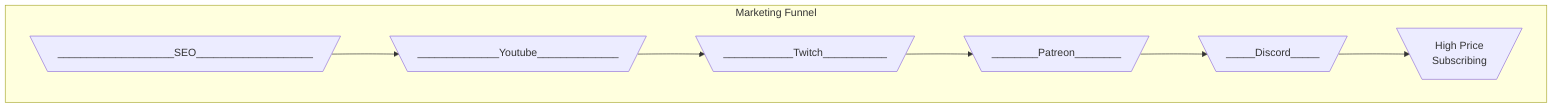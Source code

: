 %% Code for flowchart below
graph TD
    subgraph Marketing Funnel
    a2[\____________________SEO____________________/]
    a2-->yt[\______________Youtube______________/]
    yt-->twitch[\____________Twitch___________/]
    twitch-->a5[\________Patreon________/]
    a5-->discord[\_____Discord_____/]
    discord-->a[\High Price<br> Subscribing/]
    end